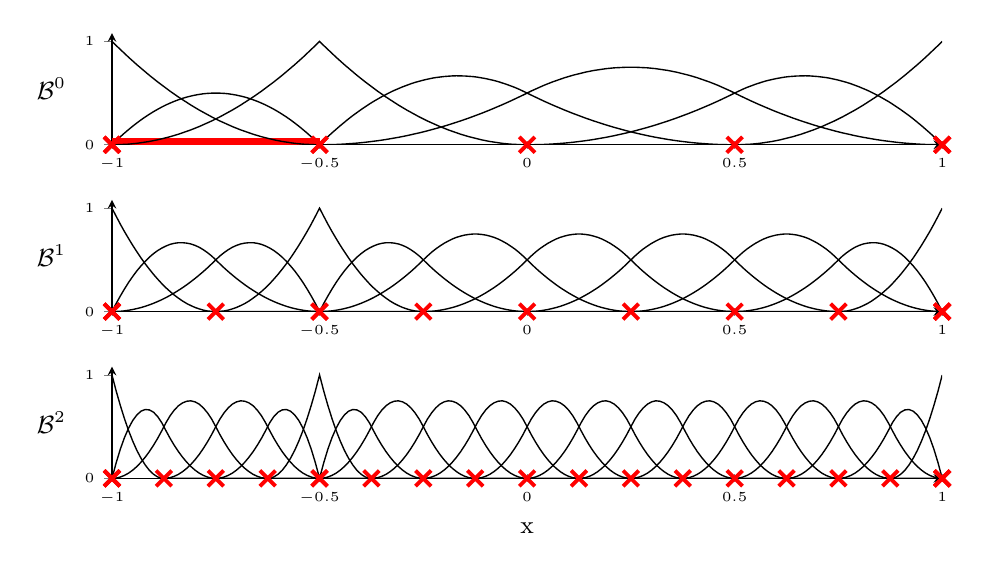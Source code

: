 % !TeX root = ../../main.tex

\begin{tikzpicture}

\def\lineWidth{0.5pt}
\def\knotWidth{1.4pt}
\def\knotSize{4pt}

\begin{groupplot}[
group style={/tikz/background rectangle/.style={draw=none},
group size=1 by 3,
xlabels at=edge bottom,
%xticklabels at=edge bottom,
ylabels at=edge left
,yticklabels at=edge left
,vertical sep=0.7cm},
axis y line=left,
footnotesize,
width=\linewidth,
height=3cm, %(\overAllHeight-(\basisPlotDepth-1)*\plotSeparator) / \basisPlotDepth, 
    	xlabel=x,
		ylabel=Y,
		xmin=-1,  xmax=1,
		ymin=0, ymax=1.08,
		ytick={0,1},
		%xtick={-1,-0.5,0,0.5,1},
		tickpos=left,
		ytick align=outside,
		xtick align=outside,
		tick label style ={font=\tiny},
		label style ={font=\small},
		legend style={ font =\tiny },
		ymajorgrids=false,
		] %

				
				
				\nextgroupplot[axis x line=bottom, xtick={-1,-0.5,0,0.5,1}, ylabel=$ \mathcal{B}^0 $, ylabel style={rotate=-90}]
				
				\addplot [color=red,solid,line width=5pt,forget plot]
				table[row sep=crcr]{%
					-1	0\\
					-0.5	0\\
				};
				
\addplot [color=black,solid,line width=\lineWidth,forget plot]
table[row sep=crcr]{%
	-1	1\\
	-0.99	0.96\\
	-0.98	0.922\\
	-0.97	0.884\\
	-0.96	0.846\\
	-0.95	0.81\\
	-0.94	0.774\\
	-0.93	0.74\\
	-0.92	0.706\\
	-0.91	0.672\\
	-0.9	0.64\\
	-0.89	0.608\\
	-0.88	0.578\\
	-0.87	0.548\\
	-0.86	0.518\\
	-0.85	0.49\\
	-0.84	0.462\\
	-0.83	0.436\\
	-0.82	0.41\\
	-0.81	0.384\\
	-0.8	0.36\\
	-0.79	0.336\\
	-0.78	0.314\\
	-0.77	0.292\\
	-0.76	0.27\\
	-0.75	0.25\\
	-0.74	0.23\\
	-0.73	0.212\\
	-0.72	0.194\\
	-0.71	0.176\\
	-0.7	0.16\\
	-0.69	0.144\\
	-0.68	0.13\\
	-0.67	0.116\\
	-0.66	0.102\\
	-0.65	0.09\\
	-0.64	0.078\\
	-0.63	0.068\\
	-0.62	0.058\\
	-0.61	0.048\\
	-0.6	0.04\\
	-0.59	0.032\\
	-0.58	0.026\\
	-0.57	0.02\\
	-0.56	0.014\\
	-0.55	0.01\\
	-0.54	0.006\\
	-0.53	0.004\\
	-0.52	0.002\\
	-0.51	0.0\\
	-0.5	0\\
	-0.49	0\\
	-0.48	0\\
	-0.47	0\\
	-0.46	0\\
	-0.45	0\\
	-0.44	0\\
	-0.43	0\\
	-0.42	0\\
	-0.41	0\\
	-0.4	0\\
	-0.39	0\\
	-0.38	0\\
	-0.37	0\\
	-0.36	0\\
	-0.35	0\\
	-0.34	0\\
	-0.33	0\\
	-0.32	0\\
	-0.31	0\\
	-0.3	0\\
	-0.29	0\\
	-0.28	0\\
	-0.27	0\\
	-0.26	0\\
	-0.25	0\\
	-0.24	0\\
	-0.23	0\\
	-0.22	0\\
	-0.21	0\\
	-0.2	0\\
	-0.19	0\\
	-0.18	0\\
	-0.17	0\\
	-0.16	0\\
	-0.15	0\\
	-0.14	0\\
	-0.13	0\\
	-0.12	0\\
	-0.11	0\\
	-0.1	0\\
	-0.09	0\\
	-0.08	0\\
	-0.07	0\\
	-0.06	0\\
	-0.05	0\\
	-0.04	0\\
	-0.03	0\\
	-0.02	0\\
	-0.01	0\\
	0	0\\
	0.01	0\\
	0.02	0\\
	0.03	0\\
	0.04	0\\
	0.05	0\\
	0.06	0\\
	0.07	0\\
	0.08	0\\
	0.09	0\\
	0.1	0\\
	0.11	0\\
	0.12	0\\
	0.13	0\\
	0.14	0\\
	0.15	0\\
	0.16	0\\
	0.17	0\\
	0.18	0\\
	0.19	0\\
	0.2	0\\
	0.21	0\\
	0.22	0\\
	0.23	0\\
	0.24	0\\
	0.25	0\\
	0.26	0\\
	0.27	0\\
	0.28	0\\
	0.29	0\\
	0.3	0\\
	0.31	0\\
	0.32	0\\
	0.33	0\\
	0.34	0\\
	0.35	0\\
	0.36	0\\
	0.37	0\\
	0.38	0\\
	0.39	0\\
	0.4	0\\
	0.41	0\\
	0.42	0\\
	0.43	0\\
	0.44	0\\
	0.45	0\\
	0.46	0\\
	0.47	0\\
	0.48	0\\
	0.49	0\\
	0.5	0\\
	0.51	0\\
	0.52	0\\
	0.53	0\\
	0.54	0\\
	0.55	0\\
	0.56	0\\
	0.57	0\\
	0.58	0\\
	0.59	0\\
	0.6	0\\
	0.61	0\\
	0.62	0\\
	0.63	0\\
	0.64	0\\
	0.65	0\\
	0.66	0\\
	0.67	0\\
	0.68	0\\
	0.69	0\\
	0.7	0\\
	0.71	0\\
	0.72	0\\
	0.73	0\\
	0.74	0\\
	0.75	0\\
	0.76	0\\
	0.77	0\\
	0.78	0\\
	0.79	0\\
	0.8	0\\
	0.81	0\\
	0.82	0\\
	0.83	0\\
	0.84	0\\
	0.85	0\\
	0.86	0\\
	0.87	0\\
	0.88	0\\
	0.89	0\\
	0.9	0\\
	0.91	0\\
	0.92	0\\
	0.93	0\\
	0.94	0\\
	0.95	0\\
	0.96	0\\
	0.97	0\\
	0.98	0\\
	0.99	0\\
	1	0\\
};
\addplot [color=red,line width=\knotWidth,mark size=\knotSize,only marks,mark=x,mark options={solid},forget plot]
table[row sep=crcr]{%
	-1	0\\
	-1	0\\
	-1	0\\
	-0.5	0\\
	-0.5	0\\
	0	0\\
	0.5	0\\
	1	0\\
	1	0\\
	1	0\\
};
\addplot [color=black,solid,line width=\lineWidth,forget plot]
table[row sep=crcr]{%
	-1	0\\
	-0.99	0.039\\
	-0.98	0.077\\
	-0.97	0.113\\
	-0.96	0.147\\
	-0.95	0.18\\
	-0.94	0.211\\
	-0.93	0.241\\
	-0.92	0.269\\
	-0.91	0.295\\
	-0.9	0.32\\
	-0.89	0.343\\
	-0.88	0.365\\
	-0.87	0.385\\
	-0.86	0.403\\
	-0.85	0.42\\
	-0.84	0.435\\
	-0.83	0.449\\
	-0.82	0.461\\
	-0.81	0.471\\
	-0.8	0.48\\
	-0.79	0.487\\
	-0.78	0.493\\
	-0.77	0.497\\
	-0.76	0.499\\
	-0.75	0.5\\
	-0.74	0.499\\
	-0.73	0.497\\
	-0.72	0.493\\
	-0.71	0.487\\
	-0.7	0.48\\
	-0.69	0.471\\
	-0.68	0.461\\
	-0.67	0.449\\
	-0.66	0.435\\
	-0.65	0.42\\
	-0.64	0.403\\
	-0.63	0.385\\
	-0.62	0.365\\
	-0.61	0.343\\
	-0.6	0.32\\
	-0.59	0.295\\
	-0.58	0.269\\
	-0.57	0.241\\
	-0.56	0.211\\
	-0.55	0.18\\
	-0.54	0.147\\
	-0.53	0.113\\
	-0.52	0.077\\
	-0.51	0.039\\
	-0.5	0\\
};
\addplot [color=black,solid,line width=\lineWidth,forget plot]
table[row sep=crcr]{%
	-1	0\\
	-0.99	0.0\\
	-0.98	0.002\\
	-0.97	0.004\\
	-0.96	0.006\\
	-0.95	0.01\\
	-0.94	0.014\\
	-0.93	0.02\\
	-0.92	0.026\\
	-0.91	0.032\\
	-0.9	0.04\\
	-0.89	0.048\\
	-0.88	0.058\\
	-0.87	0.068\\
	-0.86	0.078\\
	-0.85	0.09\\
	-0.84	0.102\\
	-0.83	0.116\\
	-0.82	0.13\\
	-0.81	0.144\\
	-0.8	0.16\\
	-0.79	0.176\\
	-0.78	0.194\\
	-0.77	0.212\\
	-0.76	0.23\\
	-0.75	0.25\\
	-0.74	0.27\\
	-0.73	0.292\\
	-0.72	0.314\\
	-0.71	0.336\\
	-0.7	0.36\\
	-0.69	0.384\\
	-0.68	0.41\\
	-0.67	0.436\\
	-0.66	0.462\\
	-0.65	0.49\\
	-0.64	0.518\\
	-0.63	0.548\\
	-0.62	0.578\\
	-0.61	0.608\\
	-0.6	0.64\\
	-0.59	0.672\\
	-0.58	0.706\\
	-0.57	0.74\\
	-0.56	0.774\\
	-0.55	0.81\\
	-0.54	0.846\\
	-0.53	0.884\\
	-0.52	0.922\\
	-0.51	0.96\\
	-0.5	1\\
	-0.49	0.96\\
	-0.48	0.922\\
	-0.47	0.884\\
	-0.46	0.846\\
	-0.45	0.81\\
	-0.44	0.774\\
	-0.43	0.74\\
	-0.42	0.706\\
	-0.41	0.672\\
	-0.4	0.64\\
	-0.39	0.608\\
	-0.38	0.578\\
	-0.37	0.548\\
	-0.36	0.518\\
	-0.35	0.49\\
	-0.34	0.462\\
	-0.33	0.436\\
	-0.32	0.41\\
	-0.31	0.384\\
	-0.3	0.36\\
	-0.29	0.336\\
	-0.28	0.314\\
	-0.27	0.292\\
	-0.26	0.27\\
	-0.25	0.25\\
	-0.24	0.23\\
	-0.23	0.212\\
	-0.22	0.194\\
	-0.21	0.176\\
	-0.2	0.16\\
	-0.19	0.144\\
	-0.18	0.13\\
	-0.17	0.116\\
	-0.16	0.102\\
	-0.15	0.09\\
	-0.14	0.078\\
	-0.13	0.068\\
	-0.12	0.058\\
	-0.11	0.048\\
	-0.1	0.04\\
	-0.09	0.032\\
	-0.08	0.026\\
	-0.07	0.02\\
	-0.06	0.014\\
	-0.05	0.01\\
	-0.04	0.006\\
	-0.03	0.004\\
	-0.02	0.002\\
	-0.01	0.0\\
	0	0\\
};
\addplot [color=black,solid,line width=\lineWidth,forget plot]
table[row sep=crcr]{%
	-0.5	0\\
	-0.49	0.039\\
	-0.48	0.078\\
	-0.47	0.115\\
	-0.46	0.15\\
	-0.45	0.185\\
	-0.44	0.218\\
	-0.43	0.251\\
	-0.42	0.282\\
	-0.41	0.311\\
	-0.4	0.34\\
	-0.39	0.367\\
	-0.38	0.394\\
	-0.37	0.419\\
	-0.36	0.442\\
	-0.35	0.465\\
	-0.34	0.486\\
	-0.33	0.507\\
	-0.32	0.526\\
	-0.31	0.543\\
	-0.3	0.56\\
	-0.29	0.575\\
	-0.28	0.59\\
	-0.27	0.603\\
	-0.26	0.614\\
	-0.25	0.625\\
	-0.24	0.634\\
	-0.23	0.643\\
	-0.22	0.65\\
	-0.21	0.655\\
	-0.2	0.66\\
	-0.19	0.663\\
	-0.18	0.666\\
	-0.17	0.667\\
	-0.16	0.666\\
	-0.15	0.665\\
	-0.14	0.662\\
	-0.13	0.659\\
	-0.12	0.654\\
	-0.11	0.647\\
	-0.1	0.64\\
	-0.09	0.631\\
	-0.08	0.622\\
	-0.07	0.611\\
	-0.06	0.598\\
	-0.05	0.585\\
	-0.04	0.57\\
	-0.03	0.555\\
	-0.02	0.538\\
	-0.01	0.519\\
	0	0.5\\
	0.01	0.48\\
	0.02	0.461\\
	0.03	0.442\\
	0.04	0.423\\
	0.05	0.405\\
	0.06	0.387\\
	0.07	0.37\\
	0.08	0.353\\
	0.09	0.336\\
	0.1	0.32\\
	0.11	0.304\\
	0.12	0.289\\
	0.13	0.274\\
	0.14	0.259\\
	0.15	0.245\\
	0.16	0.231\\
	0.17	0.218\\
	0.18	0.205\\
	0.19	0.192\\
	0.2	0.18\\
	0.21	0.168\\
	0.22	0.157\\
	0.23	0.146\\
	0.24	0.135\\
	0.25	0.125\\
	0.26	0.115\\
	0.27	0.106\\
	0.28	0.097\\
	0.29	0.088\\
	0.3	0.08\\
	0.31	0.072\\
	0.32	0.065\\
	0.33	0.058\\
	0.34	0.051\\
	0.35	0.045\\
	0.36	0.039\\
	0.37	0.034\\
	0.38	0.029\\
	0.39	0.024\\
	0.4	0.02\\
	0.41	0.016\\
	0.42	0.013\\
	0.43	0.01\\
	0.44	0.007\\
	0.45	0.005\\
	0.46	0.003\\
	0.47	0.002\\
	0.48	0.001\\
	0.49	0.0\\
	0.5	0\\
};
\addplot [color=black,solid,line width=\lineWidth,forget plot]
table[row sep=crcr]{%
	-0.5	0\\
	-0.49	0.0\\
	-0.48	0.001\\
	-0.47	0.002\\
	-0.46	0.003\\
	-0.45	0.005\\
	-0.44	0.007\\
	-0.43	0.01\\
	-0.42	0.013\\
	-0.41	0.016\\
	-0.4	0.02\\
	-0.39	0.024\\
	-0.38	0.029\\
	-0.37	0.034\\
	-0.36	0.039\\
	-0.35	0.045\\
	-0.34	0.051\\
	-0.33	0.058\\
	-0.32	0.065\\
	-0.31	0.072\\
	-0.3	0.08\\
	-0.29	0.088\\
	-0.28	0.097\\
	-0.27	0.106\\
	-0.26	0.115\\
	-0.25	0.125\\
	-0.24	0.135\\
	-0.23	0.146\\
	-0.22	0.157\\
	-0.21	0.168\\
	-0.2	0.18\\
	-0.19	0.192\\
	-0.18	0.205\\
	-0.17	0.218\\
	-0.16	0.231\\
	-0.15	0.245\\
	-0.14	0.259\\
	-0.13	0.274\\
	-0.12	0.289\\
	-0.11	0.304\\
	-0.1	0.32\\
	-0.09	0.336\\
	-0.08	0.353\\
	-0.07	0.37\\
	-0.06	0.387\\
	-0.05	0.405\\
	-0.04	0.423\\
	-0.03	0.442\\
	-0.02	0.461\\
	-0.01	0.48\\
	0	0.5\\
	0.01	0.52\\
	0.02	0.538\\
	0.03	0.556\\
	0.04	0.574\\
	0.05	0.59\\
	0.06	0.606\\
	0.07	0.62\\
	0.08	0.634\\
	0.09	0.648\\
	0.1	0.66\\
	0.11	0.672\\
	0.12	0.682\\
	0.13	0.692\\
	0.14	0.702\\
	0.15	0.71\\
	0.16	0.718\\
	0.17	0.724\\
	0.18	0.73\\
	0.19	0.736\\
	0.2	0.74\\
	0.21	0.744\\
	0.22	0.746\\
	0.23	0.748\\
	0.24	0.75\\
	0.25	0.75\\
	0.26	0.75\\
	0.27	0.748\\
	0.28	0.746\\
	0.29	0.744\\
	0.3	0.74\\
	0.31	0.736\\
	0.32	0.73\\
	0.33	0.724\\
	0.34	0.718\\
	0.35	0.71\\
	0.36	0.702\\
	0.37	0.692\\
	0.38	0.682\\
	0.39	0.672\\
	0.4	0.66\\
	0.41	0.648\\
	0.42	0.634\\
	0.43	0.62\\
	0.44	0.606\\
	0.45	0.59\\
	0.46	0.574\\
	0.47	0.556\\
	0.48	0.538\\
	0.49	0.52\\
	0.5	0.5\\
	0.51	0.48\\
	0.52	0.461\\
	0.53	0.442\\
	0.54	0.423\\
	0.55	0.405\\
	0.56	0.387\\
	0.57	0.37\\
	0.58	0.353\\
	0.59	0.336\\
	0.6	0.32\\
	0.61	0.304\\
	0.62	0.289\\
	0.63	0.274\\
	0.64	0.259\\
	0.65	0.245\\
	0.66	0.231\\
	0.67	0.218\\
	0.68	0.205\\
	0.69	0.192\\
	0.7	0.18\\
	0.71	0.168\\
	0.72	0.157\\
	0.73	0.146\\
	0.74	0.135\\
	0.75	0.125\\
	0.76	0.115\\
	0.77	0.106\\
	0.78	0.097\\
	0.79	0.088\\
	0.8	0.08\\
	0.81	0.072\\
	0.82	0.065\\
	0.83	0.058\\
	0.84	0.051\\
	0.85	0.045\\
	0.86	0.039\\
	0.87	0.034\\
	0.88	0.029\\
	0.89	0.024\\
	0.9	0.02\\
	0.91	0.016\\
	0.92	0.013\\
	0.93	0.01\\
	0.94	0.007\\
	0.95	0.005\\
	0.96	0.003\\
	0.97	0.002\\
	0.98	0.001\\
	0.99	0.0\\
	1	0\\
};
\addplot [color=black,solid,line width=\lineWidth,forget plot]
table[row sep=crcr]{%
	0	0\\
	0.01	0.0\\
	0.02	0.001\\
	0.03	0.002\\
	0.04	0.003\\
	0.05	0.005\\
	0.06	0.007\\
	0.07	0.01\\
	0.08	0.013\\
	0.09	0.016\\
	0.1	0.02\\
	0.11	0.024\\
	0.12	0.029\\
	0.13	0.034\\
	0.14	0.039\\
	0.15	0.045\\
	0.16	0.051\\
	0.17	0.058\\
	0.18	0.065\\
	0.19	0.072\\
	0.2	0.08\\
	0.21	0.088\\
	0.22	0.097\\
	0.23	0.106\\
	0.24	0.115\\
	0.25	0.125\\
	0.26	0.135\\
	0.27	0.146\\
	0.28	0.157\\
	0.29	0.168\\
	0.3	0.18\\
	0.31	0.192\\
	0.32	0.205\\
	0.33	0.218\\
	0.34	0.231\\
	0.35	0.245\\
	0.36	0.259\\
	0.37	0.274\\
	0.38	0.289\\
	0.39	0.304\\
	0.4	0.32\\
	0.41	0.336\\
	0.42	0.353\\
	0.43	0.37\\
	0.44	0.387\\
	0.45	0.405\\
	0.46	0.423\\
	0.47	0.442\\
	0.48	0.461\\
	0.49	0.48\\
	0.5	0.5\\
	0.51	0.519\\
	0.52	0.538\\
	0.53	0.555\\
	0.54	0.57\\
	0.55	0.585\\
	0.56	0.598\\
	0.57	0.611\\
	0.58	0.622\\
	0.59	0.631\\
	0.6	0.64\\
	0.61	0.647\\
	0.62	0.654\\
	0.63	0.659\\
	0.64	0.662\\
	0.65	0.665\\
	0.66	0.666\\
	0.67	0.667\\
	0.68	0.666\\
	0.69	0.663\\
	0.7	0.66\\
	0.71	0.655\\
	0.72	0.65\\
	0.73	0.643\\
	0.74	0.634\\
	0.75	0.625\\
	0.76	0.614\\
	0.77	0.603\\
	0.78	0.59\\
	0.79	0.575\\
	0.8	0.56\\
	0.81	0.543\\
	0.82	0.526\\
	0.83	0.507\\
	0.84	0.486\\
	0.85	0.465\\
	0.86	0.442\\
	0.87	0.419\\
	0.88	0.394\\
	0.89	0.367\\
	0.9	0.34\\
	0.91	0.311\\
	0.92	0.282\\
	0.93	0.251\\
	0.94	0.218\\
	0.95	0.185\\
	0.96	0.15\\
	0.97	0.115\\
	0.98	0.078\\
	0.99	0.039\\
	1	0\\
};
\addplot [color=black,solid,line width=0.5pt,forget plot]
table[row sep=crcr]{%
	0.5	0\\
	0.51	0.0\\
	0.52	0.002\\
	0.53	0.004\\
	0.54	0.006\\
	0.55	0.01\\
	0.56	0.014\\
	0.57	0.02\\
	0.58	0.026\\
	0.59	0.032\\
	0.6	0.04\\
	0.61	0.048\\
	0.62	0.058\\
	0.63	0.068\\
	0.64	0.078\\
	0.65	0.09\\
	0.66	0.102\\
	0.67	0.116\\
	0.68	0.13\\
	0.69	0.144\\
	0.7	0.16\\
	0.71	0.176\\
	0.72	0.194\\
	0.73	0.212\\
	0.74	0.23\\
	0.75	0.25\\
	0.76	0.27\\
	0.77	0.292\\
	0.78	0.314\\
	0.79	0.336\\
	0.8	0.36\\
	0.81	0.384\\
	0.82	0.41\\
	0.83	0.436\\
	0.84	0.462\\
	0.85	0.49\\
	0.86	0.518\\
	0.87	0.548\\
	0.88	0.578\\
	0.89	0.608\\
	0.9	0.64\\
	0.91	0.672\\
	0.92	0.706\\
	0.93	0.74\\
	0.94	0.774\\
	0.95	0.81\\
	0.96	0.846\\
	0.97	0.884\\
	0.98	0.922\\
	0.99	0.96\\
	1	1\\
};

	\nextgroupplot[axis x line=bottom, xtick={-1,-0.5,0,0.5, 1}, ylabel=$ \mathcal{B}^1 $, ylabel style={rotate=-90}]
%\nextgroupplot[hide x axis, ylabel=$t^2 $, ylabel style={rotate=-90}]

\addplot [color=black,solid,line width=\lineWidth,forget plot]
table[row sep=crcr]{%
	-1	1\\
	-0.99	0.922\\
	-0.98	0.846\\
	-0.97	0.774\\
	-0.96	0.706\\
	-0.95	0.64\\
	-0.94	0.578\\
	-0.93	0.518\\
	-0.92	0.462\\
	-0.91	0.41\\
	-0.9	0.36\\
	-0.89	0.314\\
	-0.88	0.27\\
	-0.87	0.23\\
	-0.86	0.194\\
	-0.85	0.16\\
	-0.84	0.13\\
	-0.83	0.102\\
	-0.82	0.078\\
	-0.81	0.058\\
	-0.8	0.04\\
	-0.79	0.026\\
	-0.78	0.014\\
	-0.77	0.006\\
	-0.76	0.002\\
	-0.75	0\\
	-0.74	0\\
	-0.73	0\\
	-0.72	0\\
	-0.71	0\\
	-0.7	0\\
	-0.69	0\\
	-0.68	0\\
	-0.67	0\\
	-0.66	0\\
	-0.65	0\\
	-0.64	0\\
	-0.63	0\\
	-0.62	0\\
	-0.61	0\\
	-0.6	0\\
	-0.59	0\\
	-0.58	0\\
	-0.57	0\\
	-0.56	0\\
	-0.55	0\\
	-0.54	0\\
	-0.53	0\\
	-0.52	0\\
	-0.51	0\\
	-0.5	0\\
	-0.49	0\\
	-0.48	0\\
	-0.47	0\\
	-0.46	0\\
	-0.45	0\\
	-0.44	0\\
	-0.43	0\\
	-0.42	0\\
	-0.41	0\\
	-0.4	0\\
	-0.39	0\\
	-0.38	0\\
	-0.37	0\\
	-0.36	0\\
	-0.35	0\\
	-0.34	0\\
	-0.33	0\\
	-0.32	0\\
	-0.31	0\\
	-0.3	0\\
	-0.29	0\\
	-0.28	0\\
	-0.27	0\\
	-0.26	0\\
	-0.25	0\\
	-0.24	0\\
	-0.23	0\\
	-0.22	0\\
	-0.21	0\\
	-0.2	0\\
	-0.19	0\\
	-0.18	0\\
	-0.17	0\\
	-0.16	0\\
	-0.15	0\\
	-0.14	0\\
	-0.13	0\\
	-0.12	0\\
	-0.11	0\\
	-0.1	0\\
	-0.09	0\\
	-0.08	0\\
	-0.07	0\\
	-0.06	0\\
	-0.05	0\\
	-0.04	0\\
	-0.03	0\\
	-0.02	0\\
	-0.01	0\\
	0	0\\
	0.01	0\\
	0.02	0\\
	0.03	0\\
	0.04	0\\
	0.05	0\\
	0.06	0\\
	0.07	0\\
	0.08	0\\
	0.09	0\\
	0.1	0\\
	0.11	0\\
	0.12	0\\
	0.13	0\\
	0.14	0\\
	0.15	0\\
	0.16	0\\
	0.17	0\\
	0.18	0\\
	0.19	0\\
	0.2	0\\
	0.21	0\\
	0.22	0\\
	0.23	0\\
	0.24	0\\
	0.25	0\\
	0.26	0\\
	0.27	0\\
	0.28	0\\
	0.29	0\\
	0.3	0\\
	0.31	0\\
	0.32	0\\
	0.33	0\\
	0.34	0\\
	0.35	0\\
	0.36	0\\
	0.37	0\\
	0.38	0\\
	0.39	0\\
	0.4	0\\
	0.41	0\\
	0.42	0\\
	0.43	0\\
	0.44	0\\
	0.45	0\\
	0.46	0\\
	0.47	0\\
	0.48	0\\
	0.49	0\\
	0.5	0\\
	0.51	0\\
	0.52	0\\
	0.53	0\\
	0.54	0\\
	0.55	0\\
	0.56	0\\
	0.57	0\\
	0.58	0\\
	0.59	0\\
	0.6	0\\
	0.61	0\\
	0.62	0\\
	0.63	0\\
	0.64	0\\
	0.65	0\\
	0.66	0\\
	0.67	0\\
	0.68	0\\
	0.69	0\\
	0.7	0\\
	0.71	0\\
	0.72	0\\
	0.73	0\\
	0.74	0\\
	0.75	0\\
	0.76	0\\
	0.77	0\\
	0.78	0\\
	0.79	0\\
	0.8	0\\
	0.81	0\\
	0.82	0\\
	0.83	0\\
	0.84	0\\
	0.85	0\\
	0.86	0\\
	0.87	0\\
	0.88	0\\
	0.89	0\\
	0.9	0\\
	0.91	0\\
	0.92	0\\
	0.93	0\\
	0.94	0\\
	0.95	0\\
	0.96	0\\
	0.97	0\\
	0.98	0\\
	0.99	0\\
	1	0\\
};
\addplot [color=red,line width=\knotWidth,mark size=\knotSize,only marks,mark=x,mark options={solid},forget plot]
table[row sep=crcr]{%
	-1	0\\
	-1	0\\
	-1	0\\
	-0.75	0\\
	-0.5	0\\
	-0.5	0\\
	-0.25	0\\
	0	0\\
	0.25	0\\
	0.5	0\\
	0.75	0\\
	1	0\\
	1	0\\
	1	0\\
};
\addplot [color=black,solid,line width=\lineWidth,forget plot]
table[row sep=crcr]{%
	-1	0\\
	-0.99	0.078\\
	-0.98	0.15\\
	-0.97	0.218\\
	-0.96	0.282\\
	-0.95	0.34\\
	-0.94	0.394\\
	-0.93	0.442\\
	-0.92	0.486\\
	-0.91	0.526\\
	-0.9	0.56\\
	-0.89	0.59\\
	-0.88	0.614\\
	-0.87	0.634\\
	-0.86	0.65\\
	-0.85	0.66\\
	-0.84	0.666\\
	-0.83	0.666\\
	-0.82	0.662\\
	-0.81	0.654\\
	-0.8	0.64\\
	-0.79	0.622\\
	-0.78	0.598\\
	-0.77	0.57\\
	-0.76	0.538\\
	-0.75	0.5\\
	-0.74	0.461\\
	-0.73	0.423\\
	-0.72	0.387\\
	-0.71	0.353\\
	-0.7	0.32\\
	-0.69	0.289\\
	-0.68	0.259\\
	-0.67	0.231\\
	-0.66	0.205\\
	-0.65	0.18\\
	-0.64	0.157\\
	-0.63	0.135\\
	-0.62	0.115\\
	-0.61	0.097\\
	-0.6	0.08\\
	-0.59	0.065\\
	-0.58	0.051\\
	-0.57	0.039\\
	-0.56	0.029\\
	-0.55	0.02\\
	-0.54	0.013\\
	-0.53	0.007\\
	-0.52	0.003\\
	-0.51	0.001\\
	-0.5	0\\
};
\addplot [color=black,solid,line width=\lineWidth,forget plot]
table[row sep=crcr]{%
	-1	0\\
	-0.99	0.001\\
	-0.98	0.003\\
	-0.97	0.007\\
	-0.96	0.013\\
	-0.95	0.02\\
	-0.94	0.029\\
	-0.93	0.039\\
	-0.92	0.051\\
	-0.91	0.065\\
	-0.9	0.08\\
	-0.89	0.097\\
	-0.88	0.115\\
	-0.87	0.135\\
	-0.86	0.157\\
	-0.85	0.18\\
	-0.84	0.205\\
	-0.83	0.231\\
	-0.82	0.259\\
	-0.81	0.289\\
	-0.8	0.32\\
	-0.79	0.353\\
	-0.78	0.387\\
	-0.77	0.423\\
	-0.76	0.461\\
	-0.75	0.5\\
	-0.74	0.538\\
	-0.73	0.57\\
	-0.72	0.598\\
	-0.71	0.622\\
	-0.7	0.64\\
	-0.69	0.654\\
	-0.68	0.662\\
	-0.67	0.666\\
	-0.66	0.666\\
	-0.65	0.66\\
	-0.64	0.65\\
	-0.63	0.634\\
	-0.62	0.614\\
	-0.61	0.59\\
	-0.6	0.56\\
	-0.59	0.526\\
	-0.58	0.486\\
	-0.57	0.442\\
	-0.56	0.394\\
	-0.55	0.34\\
	-0.54	0.282\\
	-0.53	0.218\\
	-0.52	0.15\\
	-0.51	0.078\\
	-0.5	0\\
};
\addplot [color=black,solid,line width=\lineWidth,forget plot]
table[row sep=crcr]{%
	-0.75	0\\
	-0.74	0.002\\
	-0.73	0.006\\
	-0.72	0.014\\
	-0.71	0.026\\
	-0.7	0.04\\
	-0.69	0.058\\
	-0.68	0.078\\
	-0.67	0.102\\
	-0.66	0.13\\
	-0.65	0.16\\
	-0.64	0.194\\
	-0.63	0.23\\
	-0.62	0.27\\
	-0.61	0.314\\
	-0.6	0.36\\
	-0.59	0.41\\
	-0.58	0.462\\
	-0.57	0.518\\
	-0.56	0.578\\
	-0.55	0.64\\
	-0.54	0.706\\
	-0.53	0.774\\
	-0.52	0.846\\
	-0.51	0.922\\
	-0.5	1\\
	-0.49	0.922\\
	-0.48	0.846\\
	-0.47	0.774\\
	-0.46	0.706\\
	-0.45	0.64\\
	-0.44	0.578\\
	-0.43	0.518\\
	-0.42	0.462\\
	-0.41	0.41\\
	-0.4	0.36\\
	-0.39	0.314\\
	-0.38	0.27\\
	-0.37	0.23\\
	-0.36	0.194\\
	-0.35	0.16\\
	-0.34	0.13\\
	-0.33	0.102\\
	-0.32	0.078\\
	-0.31	0.058\\
	-0.3	0.04\\
	-0.29	0.026\\
	-0.28	0.014\\
	-0.27	0.006\\
	-0.26	0.002\\
	-0.25	0\\
};
\addplot [color=black,solid,line width=\lineWidth,forget plot]
table[row sep=crcr]{%
	-0.5	0\\
	-0.49	0.078\\
	-0.48	0.15\\
	-0.47	0.218\\
	-0.46	0.282\\
	-0.45	0.34\\
	-0.44	0.394\\
	-0.43	0.442\\
	-0.42	0.486\\
	-0.41	0.526\\
	-0.4	0.56\\
	-0.39	0.59\\
	-0.38	0.614\\
	-0.37	0.634\\
	-0.36	0.65\\
	-0.35	0.66\\
	-0.34	0.666\\
	-0.33	0.666\\
	-0.32	0.662\\
	-0.31	0.654\\
	-0.3	0.64\\
	-0.29	0.622\\
	-0.28	0.598\\
	-0.27	0.57\\
	-0.26	0.538\\
	-0.25	0.5\\
	-0.24	0.461\\
	-0.23	0.423\\
	-0.22	0.387\\
	-0.21	0.353\\
	-0.2	0.32\\
	-0.19	0.289\\
	-0.18	0.259\\
	-0.17	0.231\\
	-0.16	0.205\\
	-0.15	0.18\\
	-0.14	0.157\\
	-0.13	0.135\\
	-0.12	0.115\\
	-0.11	0.097\\
	-0.1	0.08\\
	-0.09	0.065\\
	-0.08	0.051\\
	-0.07	0.039\\
	-0.06	0.029\\
	-0.05	0.02\\
	-0.04	0.013\\
	-0.03	0.007\\
	-0.02	0.003\\
	-0.01	0.001\\
	0	0\\
};
\addplot [color=black,solid,line width=\lineWidth,forget plot]
table[row sep=crcr]{%
	-0.5	0\\
	-0.49	0.001\\
	-0.48	0.003\\
	-0.47	0.007\\
	-0.46	0.013\\
	-0.45	0.02\\
	-0.44	0.029\\
	-0.43	0.039\\
	-0.42	0.051\\
	-0.41	0.065\\
	-0.4	0.08\\
	-0.39	0.097\\
	-0.38	0.115\\
	-0.37	0.135\\
	-0.36	0.157\\
	-0.35	0.18\\
	-0.34	0.205\\
	-0.33	0.231\\
	-0.32	0.259\\
	-0.31	0.289\\
	-0.3	0.32\\
	-0.29	0.353\\
	-0.28	0.387\\
	-0.27	0.423\\
	-0.26	0.461\\
	-0.25	0.5\\
	-0.24	0.538\\
	-0.23	0.574\\
	-0.22	0.606\\
	-0.21	0.634\\
	-0.2	0.66\\
	-0.19	0.682\\
	-0.18	0.702\\
	-0.17	0.718\\
	-0.16	0.73\\
	-0.15	0.74\\
	-0.14	0.746\\
	-0.13	0.75\\
	-0.12	0.75\\
	-0.11	0.746\\
	-0.1	0.74\\
	-0.09	0.73\\
	-0.08	0.718\\
	-0.07	0.702\\
	-0.06	0.682\\
	-0.05	0.66\\
	-0.04	0.634\\
	-0.03	0.606\\
	-0.02	0.574\\
	-0.01	0.538\\
	0	0.5\\
	0.01	0.461\\
	0.02	0.423\\
	0.03	0.387\\
	0.04	0.353\\
	0.05	0.32\\
	0.06	0.289\\
	0.07	0.259\\
	0.08	0.231\\
	0.09	0.205\\
	0.1	0.18\\
	0.11	0.157\\
	0.12	0.135\\
	0.13	0.115\\
	0.14	0.097\\
	0.15	0.08\\
	0.16	0.065\\
	0.17	0.051\\
	0.18	0.039\\
	0.19	0.029\\
	0.2	0.02\\
	0.21	0.013\\
	0.22	0.007\\
	0.23	0.003\\
	0.24	0.001\\
	0.25	0\\
};
\addplot [color=black,solid,line width=\lineWidth,forget plot]
table[row sep=crcr]{%
	-0.25	0\\
	-0.24	0.001\\
	-0.23	0.003\\
	-0.22	0.007\\
	-0.21	0.013\\
	-0.2	0.02\\
	-0.19	0.029\\
	-0.18	0.039\\
	-0.17	0.051\\
	-0.16	0.065\\
	-0.15	0.08\\
	-0.14	0.097\\
	-0.13	0.115\\
	-0.12	0.135\\
	-0.11	0.157\\
	-0.1	0.18\\
	-0.09	0.205\\
	-0.08	0.231\\
	-0.07	0.259\\
	-0.06	0.289\\
	-0.05	0.32\\
	-0.04	0.353\\
	-0.03	0.387\\
	-0.02	0.423\\
	-0.01	0.461\\
	0	0.5\\
	0.01	0.538\\
	0.02	0.574\\
	0.03	0.606\\
	0.04	0.634\\
	0.05	0.66\\
	0.06	0.682\\
	0.07	0.702\\
	0.08	0.718\\
	0.09	0.73\\
	0.1	0.74\\
	0.11	0.746\\
	0.12	0.75\\
	0.13	0.75\\
	0.14	0.746\\
	0.15	0.74\\
	0.16	0.73\\
	0.17	0.718\\
	0.18	0.702\\
	0.19	0.682\\
	0.2	0.66\\
	0.21	0.634\\
	0.22	0.606\\
	0.23	0.574\\
	0.24	0.538\\
	0.25	0.5\\
	0.26	0.461\\
	0.27	0.423\\
	0.28	0.387\\
	0.29	0.353\\
	0.3	0.32\\
	0.31	0.289\\
	0.32	0.259\\
	0.33	0.231\\
	0.34	0.205\\
	0.35	0.18\\
	0.36	0.157\\
	0.37	0.135\\
	0.38	0.115\\
	0.39	0.097\\
	0.4	0.08\\
	0.41	0.065\\
	0.42	0.051\\
	0.43	0.039\\
	0.44	0.029\\
	0.45	0.02\\
	0.46	0.013\\
	0.47	0.007\\
	0.48	0.003\\
	0.49	0.001\\
	0.5	0\\
};
\addplot [color=black,solid,line width=\lineWidth,forget plot]
table[row sep=crcr]{%
	0	0\\
	0.01	0.001\\
	0.02	0.003\\
	0.03	0.007\\
	0.04	0.013\\
	0.05	0.02\\
	0.06	0.029\\
	0.07	0.039\\
	0.08	0.051\\
	0.09	0.065\\
	0.1	0.08\\
	0.11	0.097\\
	0.12	0.115\\
	0.13	0.135\\
	0.14	0.157\\
	0.15	0.18\\
	0.16	0.205\\
	0.17	0.231\\
	0.18	0.259\\
	0.19	0.289\\
	0.2	0.32\\
	0.21	0.353\\
	0.22	0.387\\
	0.23	0.423\\
	0.24	0.461\\
	0.25	0.5\\
	0.26	0.538\\
	0.27	0.574\\
	0.28	0.606\\
	0.29	0.634\\
	0.3	0.66\\
	0.31	0.682\\
	0.32	0.702\\
	0.33	0.718\\
	0.34	0.73\\
	0.35	0.74\\
	0.36	0.746\\
	0.37	0.75\\
	0.38	0.75\\
	0.39	0.746\\
	0.4	0.74\\
	0.41	0.73\\
	0.42	0.718\\
	0.43	0.702\\
	0.44	0.682\\
	0.45	0.66\\
	0.46	0.634\\
	0.47	0.606\\
	0.48	0.574\\
	0.49	0.538\\
	0.5	0.5\\
	0.51	0.461\\
	0.52	0.423\\
	0.53	0.387\\
	0.54	0.353\\
	0.55	0.32\\
	0.56	0.289\\
	0.57	0.259\\
	0.58	0.231\\
	0.59	0.205\\
	0.6	0.18\\
	0.61	0.157\\
	0.62	0.135\\
	0.63	0.115\\
	0.64	0.097\\
	0.65	0.08\\
	0.66	0.065\\
	0.67	0.051\\
	0.68	0.039\\
	0.69	0.029\\
	0.7	0.02\\
	0.71	0.013\\
	0.72	0.007\\
	0.73	0.003\\
	0.74	0.001\\
	0.75	0\\
};
\addplot [color=black,solid,line width=\lineWidth,forget plot]
table[row sep=crcr]{%
	0.25	0\\
	0.26	0.001\\
	0.27	0.003\\
	0.28	0.007\\
	0.29	0.013\\
	0.3	0.02\\
	0.31	0.029\\
	0.32	0.039\\
	0.33	0.051\\
	0.34	0.065\\
	0.35	0.08\\
	0.36	0.097\\
	0.37	0.115\\
	0.38	0.135\\
	0.39	0.157\\
	0.4	0.18\\
	0.41	0.205\\
	0.42	0.231\\
	0.43	0.259\\
	0.44	0.289\\
	0.45	0.32\\
	0.46	0.353\\
	0.47	0.387\\
	0.48	0.423\\
	0.49	0.461\\
	0.5	0.5\\
	0.51	0.538\\
	0.52	0.574\\
	0.53	0.606\\
	0.54	0.634\\
	0.55	0.66\\
	0.56	0.682\\
	0.57	0.702\\
	0.58	0.718\\
	0.59	0.73\\
	0.6	0.74\\
	0.61	0.746\\
	0.62	0.75\\
	0.63	0.75\\
	0.64	0.746\\
	0.65	0.74\\
	0.66	0.73\\
	0.67	0.718\\
	0.68	0.702\\
	0.69	0.682\\
	0.7	0.66\\
	0.71	0.634\\
	0.72	0.606\\
	0.73	0.574\\
	0.74	0.538\\
	0.75	0.5\\
	0.76	0.461\\
	0.77	0.423\\
	0.78	0.387\\
	0.79	0.353\\
	0.8	0.32\\
	0.81	0.289\\
	0.82	0.259\\
	0.83	0.231\\
	0.84	0.205\\
	0.85	0.18\\
	0.86	0.157\\
	0.87	0.135\\
	0.88	0.115\\
	0.89	0.097\\
	0.9	0.08\\
	0.91	0.065\\
	0.92	0.051\\
	0.93	0.039\\
	0.94	0.029\\
	0.95	0.02\\
	0.96	0.013\\
	0.97	0.007\\
	0.98	0.003\\
	0.99	0.001\\
	1	0\\
};
\addplot [color=black,solid,line width=\lineWidth,forget plot]
table[row sep=crcr]{%
	0.5	0\\
	0.51	0.001\\
	0.52	0.003\\
	0.53	0.007\\
	0.54	0.013\\
	0.55	0.02\\
	0.56	0.029\\
	0.57	0.039\\
	0.58	0.051\\
	0.59	0.065\\
	0.6	0.08\\
	0.61	0.097\\
	0.62	0.115\\
	0.63	0.135\\
	0.64	0.157\\
	0.65	0.18\\
	0.66	0.205\\
	0.67	0.231\\
	0.68	0.259\\
	0.69	0.289\\
	0.7	0.32\\
	0.71	0.353\\
	0.72	0.387\\
	0.73	0.423\\
	0.74	0.461\\
	0.75	0.5\\
	0.76	0.538\\
	0.77	0.57\\
	0.78	0.598\\
	0.79	0.622\\
	0.8	0.64\\
	0.81	0.654\\
	0.82	0.662\\
	0.83	0.666\\
	0.84	0.666\\
	0.85	0.66\\
	0.86	0.65\\
	0.87	0.634\\
	0.88	0.614\\
	0.89	0.59\\
	0.9	0.56\\
	0.91	0.526\\
	0.92	0.486\\
	0.93	0.442\\
	0.94	0.394\\
	0.95	0.34\\
	0.96	0.282\\
	0.97	0.218\\
	0.98	0.15\\
	0.99	0.078\\
	1	0\\
};
\addplot [color=black,solid,line width=\lineWidth,forget plot]
table[row sep=crcr]{%
	0.75	0\\
	0.76	0.002\\
	0.77	0.006\\
	0.78	0.014\\
	0.79	0.026\\
	0.8	0.04\\
	0.81	0.058\\
	0.82	0.078\\
	0.83	0.102\\
	0.84	0.13\\
	0.85	0.16\\
	0.86	0.194\\
	0.87	0.23\\
	0.88	0.27\\
	0.89	0.314\\
	0.9	0.36\\
	0.91	0.41\\
	0.92	0.462\\
	0.93	0.518\\
	0.94	0.578\\
	0.95	0.64\\
	0.96	0.706\\
	0.97	0.774\\
	0.98	0.846\\
	0.99	0.922\\
	1	1\\
};

\nextgroupplot[axis x line=bottom,xtick={-1,-0.5,0,0.5, 1},ylabel=$\mathcal{B}^2 $, ylabel style={rotate=-90}]

\addplot [color=black,solid,line width=\lineWidth,forget plot]
table[row sep=crcr]{%
	-1	1\\
	-0.99	0.846\\
	-0.98	0.706\\
	-0.97	0.578\\
	-0.96	0.462\\
	-0.95	0.36\\
	-0.94	0.27\\
	-0.93	0.194\\
	-0.92	0.13\\
	-0.91	0.078\\
	-0.9	0.04\\
	-0.89	0.014\\
	-0.88	0.002\\
	-0.87	0\\
	-0.86	0\\
	-0.85	0\\
	-0.84	0\\
	-0.83	0\\
	-0.82	0\\
	-0.81	0\\
	-0.8	0\\
	-0.79	0\\
	-0.78	0\\
	-0.77	0\\
	-0.76	0\\
	-0.75	0\\
	-0.74	0\\
	-0.73	0\\
	-0.72	0\\
	-0.71	0\\
	-0.7	0\\
	-0.69	0\\
	-0.68	0\\
	-0.67	0\\
	-0.66	0\\
	-0.65	0\\
	-0.64	0\\
	-0.63	0\\
	-0.62	0\\
	-0.61	0\\
	-0.6	0\\
	-0.59	0\\
	-0.58	0\\
	-0.57	0\\
	-0.56	0\\
	-0.55	0\\
	-0.54	0\\
	-0.53	0\\
	-0.52	0\\
	-0.51	0\\
	-0.5	0\\
	-0.49	0\\
	-0.48	0\\
	-0.47	0\\
	-0.46	0\\
	-0.45	0\\
	-0.44	0\\
	-0.43	0\\
	-0.42	0\\
	-0.41	0\\
	-0.4	0\\
	-0.39	0\\
	-0.38	0\\
	-0.37	0\\
	-0.36	0\\
	-0.35	0\\
	-0.34	0\\
	-0.33	0\\
	-0.32	0\\
	-0.31	0\\
	-0.3	0\\
	-0.29	0\\
	-0.28	0\\
	-0.27	0\\
	-0.26	0\\
	-0.25	0\\
	-0.24	0\\
	-0.23	0\\
	-0.22	0\\
	-0.21	0\\
	-0.2	0\\
	-0.19	0\\
	-0.18	0\\
	-0.17	0\\
	-0.16	0\\
	-0.15	0\\
	-0.14	0\\
	-0.13	0\\
	-0.12	0\\
	-0.11	0\\
	-0.1	0\\
	-0.09	0\\
	-0.08	0\\
	-0.07	0\\
	-0.06	0\\
	-0.05	0\\
	-0.04	0\\
	-0.03	0\\
	-0.02	0\\
	-0.01	0\\
	0	0\\
	0.01	0\\
	0.02	0\\
	0.03	0\\
	0.04	0\\
	0.05	0\\
	0.06	0\\
	0.07	0\\
	0.08	0\\
	0.09	0\\
	0.1	0\\
	0.11	0\\
	0.12	0\\
	0.13	0\\
	0.14	0\\
	0.15	0\\
	0.16	0\\
	0.17	0\\
	0.18	0\\
	0.19	0\\
	0.2	0\\
	0.21	0\\
	0.22	0\\
	0.23	0\\
	0.24	0\\
	0.25	0\\
	0.26	0\\
	0.27	0\\
	0.28	0\\
	0.29	0\\
	0.3	0\\
	0.31	0\\
	0.32	0\\
	0.33	0\\
	0.34	0\\
	0.35	0\\
	0.36	0\\
	0.37	0\\
	0.38	0\\
	0.39	0\\
	0.4	0\\
	0.41	0\\
	0.42	0\\
	0.43	0\\
	0.44	0\\
	0.45	0\\
	0.46	0\\
	0.47	0\\
	0.48	0\\
	0.49	0\\
	0.5	0\\
	0.51	0\\
	0.52	0\\
	0.53	0\\
	0.54	0\\
	0.55	0\\
	0.56	0\\
	0.57	0\\
	0.58	0\\
	0.59	0\\
	0.6	0\\
	0.61	0\\
	0.62	0\\
	0.63	0\\
	0.64	0\\
	0.65	0\\
	0.66	0\\
	0.67	0\\
	0.68	0\\
	0.69	0\\
	0.7	0\\
	0.71	0\\
	0.72	0\\
	0.73	0\\
	0.74	0\\
	0.75	0\\
	0.76	0\\
	0.77	0\\
	0.78	0\\
	0.79	0\\
	0.8	0\\
	0.81	0\\
	0.82	0\\
	0.83	0\\
	0.84	0\\
	0.85	0\\
	0.86	0\\
	0.87	0\\
	0.88	0\\
	0.89	0\\
	0.9	0\\
	0.91	0\\
	0.92	0\\
	0.93	0\\
	0.94	0\\
	0.95	0\\
	0.96	0\\
	0.97	0\\
	0.98	0\\
	0.99	0\\
	1	0\\
};
\addplot [color=red,line width=\knotWidth,mark size=\knotSize,only marks,mark=x,mark options={solid},forget plot]
table[row sep=crcr]{%
	-1	0\\
	-1	0\\
	-1	0\\
	-0.875	0\\
	-0.75	0\\
	-0.625	0\\
	-0.5	0\\
	-0.5	0\\
	-0.375	0\\
	-0.25	0\\
	-0.125	0\\
	0	0\\
	0.125	0\\
	0.25	0\\
	0.375	0\\
	0.5	0\\
	0.625	0\\
	0.75	0\\
	0.875	0\\
	1	0\\
	1	0\\
	1	0\\
};
\addplot [color=black,solid,line width=\lineWidth,forget plot]
table[row sep=crcr]{%
	-1	0\\
	-0.99	0.15\\
	-0.98	0.282\\
	-0.97	0.394\\
	-0.96	0.486\\
	-0.95	0.56\\
	-0.94	0.614\\
	-0.93	0.65\\
	-0.92	0.666\\
	-0.91	0.662\\
	-0.9	0.64\\
	-0.89	0.598\\
	-0.88	0.538\\
	-0.87	0.461\\
	-0.86	0.387\\
	-0.85	0.32\\
	-0.84	0.259\\
	-0.83	0.205\\
	-0.82	0.157\\
	-0.81	0.115\\
	-0.8	0.08\\
	-0.79	0.051\\
	-0.78	0.029\\
	-0.77	0.013\\
	-0.76	0.003\\
	-0.75	0\\
};
\addplot [color=black,solid,line width=\lineWidth,forget plot]
table[row sep=crcr]{%
	-1	0\\
	-0.99	0.003\\
	-0.98	0.013\\
	-0.97	0.029\\
	-0.96	0.051\\
	-0.95	0.08\\
	-0.94	0.115\\
	-0.93	0.157\\
	-0.92	0.205\\
	-0.91	0.259\\
	-0.9	0.32\\
	-0.89	0.387\\
	-0.88	0.461\\
	-0.87	0.538\\
	-0.86	0.606\\
	-0.85	0.66\\
	-0.84	0.702\\
	-0.83	0.73\\
	-0.82	0.746\\
	-0.81	0.75\\
	-0.8	0.74\\
	-0.79	0.718\\
	-0.78	0.682\\
	-0.77	0.634\\
	-0.76	0.574\\
	-0.75	0.5\\
	-0.74	0.423\\
	-0.73	0.353\\
	-0.72	0.289\\
	-0.71	0.231\\
	-0.7	0.18\\
	-0.69	0.135\\
	-0.68	0.097\\
	-0.67	0.065\\
	-0.66	0.039\\
	-0.65	0.02\\
	-0.64	0.007\\
	-0.63	0.001\\
};
\addplot [color=black,solid,line width=\lineWidth,forget plot]
table[row sep=crcr]{%
	-0.87	0.001\\
	-0.86	0.007\\
	-0.85	0.02\\
	-0.84	0.039\\
	-0.83	0.065\\
	-0.82	0.097\\
	-0.81	0.135\\
	-0.8	0.18\\
	-0.79	0.231\\
	-0.78	0.289\\
	-0.77	0.353\\
	-0.76	0.423\\
	-0.75	0.5\\
	-0.74	0.574\\
	-0.73	0.634\\
	-0.72	0.682\\
	-0.71	0.718\\
	-0.7	0.74\\
	-0.69	0.75\\
	-0.68	0.746\\
	-0.67	0.73\\
	-0.66	0.702\\
	-0.65	0.66\\
	-0.64	0.606\\
	-0.63	0.538\\
	-0.62	0.461\\
	-0.61	0.387\\
	-0.6	0.32\\
	-0.59	0.259\\
	-0.58	0.205\\
	-0.57	0.157\\
	-0.56	0.115\\
	-0.55	0.08\\
	-0.54	0.051\\
	-0.53	0.029\\
	-0.52	0.013\\
	-0.51	0.003\\
	-0.5	0\\
};
\addplot [color=black,solid,line width=\lineWidth,forget plot]
table[row sep=crcr]{%
	-0.75	0\\
	-0.74	0.003\\
	-0.73	0.013\\
	-0.72	0.029\\
	-0.71	0.051\\
	-0.7	0.08\\
	-0.69	0.115\\
	-0.68	0.157\\
	-0.67	0.205\\
	-0.66	0.259\\
	-0.65	0.32\\
	-0.64	0.387\\
	-0.63	0.461\\
	-0.62	0.538\\
	-0.61	0.598\\
	-0.6	0.64\\
	-0.59	0.662\\
	-0.58	0.666\\
	-0.57	0.65\\
	-0.56	0.614\\
	-0.55	0.56\\
	-0.54	0.486\\
	-0.53	0.394\\
	-0.52	0.282\\
	-0.51	0.15\\
	-0.5	0\\
};
\addplot [color=black,solid,line width=\lineWidth,forget plot]
table[row sep=crcr]{%
	-0.62	0.002\\
	-0.61	0.014\\
	-0.6	0.04\\
	-0.59	0.078\\
	-0.58	0.13\\
	-0.57	0.194\\
	-0.56	0.27\\
	-0.55	0.36\\
	-0.54	0.462\\
	-0.53	0.578\\
	-0.52	0.706\\
	-0.51	0.846\\
	-0.5	1\\
	-0.49	0.846\\
	-0.48	0.706\\
	-0.47	0.578\\
	-0.46	0.462\\
	-0.45	0.36\\
	-0.44	0.27\\
	-0.43	0.194\\
	-0.42	0.13\\
	-0.41	0.078\\
	-0.4	0.04\\
	-0.39	0.014\\
	-0.38	0.002\\
};
\addplot [color=black,solid,line width=\lineWidth,forget plot]
table[row sep=crcr]{%
	-0.5	0\\
	-0.49	0.15\\
	-0.48	0.282\\
	-0.47	0.394\\
	-0.46	0.486\\
	-0.45	0.56\\
	-0.44	0.614\\
	-0.43	0.65\\
	-0.42	0.666\\
	-0.41	0.662\\
	-0.4	0.64\\
	-0.39	0.598\\
	-0.38	0.538\\
	-0.37	0.461\\
	-0.36	0.387\\
	-0.35	0.32\\
	-0.34	0.259\\
	-0.33	0.205\\
	-0.32	0.157\\
	-0.31	0.115\\
	-0.3	0.08\\
	-0.29	0.051\\
	-0.28	0.029\\
	-0.27	0.013\\
	-0.26	0.003\\
	-0.25	0\\
};
\addplot [color=black,solid,line width=\lineWidth,forget plot]
table[row sep=crcr]{%
	-0.5	0\\
	-0.49	0.003\\
	-0.48	0.013\\
	-0.47	0.029\\
	-0.46	0.051\\
	-0.45	0.08\\
	-0.44	0.115\\
	-0.43	0.157\\
	-0.42	0.205\\
	-0.41	0.259\\
	-0.4	0.32\\
	-0.39	0.387\\
	-0.38	0.461\\
	-0.37	0.538\\
	-0.36	0.606\\
	-0.35	0.66\\
	-0.34	0.702\\
	-0.33	0.73\\
	-0.32	0.746\\
	-0.31	0.75\\
	-0.3	0.74\\
	-0.29	0.718\\
	-0.28	0.682\\
	-0.27	0.634\\
	-0.26	0.574\\
	-0.25	0.5\\
	-0.24	0.423\\
	-0.23	0.353\\
	-0.22	0.289\\
	-0.21	0.231\\
	-0.2	0.18\\
	-0.19	0.135\\
	-0.18	0.097\\
	-0.17	0.065\\
	-0.16	0.039\\
	-0.15	0.02\\
	-0.14	0.007\\
	-0.13	0.001\\
};
\addplot [color=black,solid,line width=\lineWidth,forget plot]
table[row sep=crcr]{%
	-0.37	0.001\\
	-0.36	0.007\\
	-0.35	0.02\\
	-0.34	0.039\\
	-0.33	0.065\\
	-0.32	0.097\\
	-0.31	0.135\\
	-0.3	0.18\\
	-0.29	0.231\\
	-0.28	0.289\\
	-0.27	0.353\\
	-0.26	0.423\\
	-0.25	0.5\\
	-0.24	0.574\\
	-0.23	0.634\\
	-0.22	0.682\\
	-0.21	0.718\\
	-0.2	0.74\\
	-0.19	0.75\\
	-0.18	0.746\\
	-0.17	0.73\\
	-0.16	0.702\\
	-0.15	0.66\\
	-0.14	0.606\\
	-0.13	0.538\\
	-0.12	0.461\\
	-0.11	0.387\\
	-0.1	0.32\\
	-0.09	0.259\\
	-0.08	0.205\\
	-0.07	0.157\\
	-0.06	0.115\\
	-0.05	0.08\\
	-0.04	0.051\\
	-0.03	0.029\\
	-0.02	0.013\\
	-0.01	0.003\\
	0	0\\
};
\addplot [color=black,solid,line width=\lineWidth,forget plot]
table[row sep=crcr]{%
	-0.25	0\\
	-0.24	0.003\\
	-0.23	0.013\\
	-0.22	0.029\\
	-0.21	0.051\\
	-0.2	0.08\\
	-0.19	0.115\\
	-0.18	0.157\\
	-0.17	0.205\\
	-0.16	0.259\\
	-0.15	0.32\\
	-0.14	0.387\\
	-0.13	0.461\\
	-0.12	0.538\\
	-0.11	0.606\\
	-0.1	0.66\\
	-0.09	0.702\\
	-0.08	0.73\\
	-0.07	0.746\\
	-0.06	0.75\\
	-0.05	0.74\\
	-0.04	0.718\\
	-0.03	0.682\\
	-0.02	0.634\\
	-0.01	0.574\\
	0	0.5\\
	0.01	0.423\\
	0.02	0.353\\
	0.03	0.289\\
	0.04	0.231\\
	0.05	0.18\\
	0.06	0.135\\
	0.07	0.097\\
	0.08	0.065\\
	0.09	0.039\\
	0.1	0.02\\
	0.11	0.007\\
	0.12	0.001\\
};
\addplot [color=black,solid,line width=\lineWidth,forget plot]
table[row sep=crcr]{%
	-0.12	0.001\\
	-0.11	0.007\\
	-0.1	0.02\\
	-0.09	0.039\\
	-0.08	0.065\\
	-0.07	0.097\\
	-0.06	0.135\\
	-0.05	0.18\\
	-0.04	0.231\\
	-0.03	0.289\\
	-0.02	0.353\\
	-0.01	0.423\\
	0	0.5\\
	0.01	0.574\\
	0.02	0.634\\
	0.03	0.682\\
	0.04	0.718\\
	0.05	0.74\\
	0.06	0.75\\
	0.07	0.746\\
	0.08	0.73\\
	0.09	0.702\\
	0.1	0.66\\
	0.11	0.606\\
	0.12	0.538\\
	0.13	0.461\\
	0.14	0.387\\
	0.15	0.32\\
	0.16	0.259\\
	0.17	0.205\\
	0.18	0.157\\
	0.19	0.115\\
	0.2	0.08\\
	0.21	0.051\\
	0.22	0.029\\
	0.23	0.013\\
	0.24	0.003\\
	0.25	0\\
};
\addplot [color=black,solid,line width=\lineWidth,forget plot]
table[row sep=crcr]{%
	0	0\\
	0.01	0.003\\
	0.02	0.013\\
	0.03	0.029\\
	0.04	0.051\\
	0.05	0.08\\
	0.06	0.115\\
	0.07	0.157\\
	0.08	0.205\\
	0.09	0.259\\
	0.1	0.32\\
	0.11	0.387\\
	0.12	0.461\\
	0.13	0.538\\
	0.14	0.606\\
	0.15	0.66\\
	0.16	0.702\\
	0.17	0.73\\
	0.18	0.746\\
	0.19	0.75\\
	0.2	0.74\\
	0.21	0.718\\
	0.22	0.682\\
	0.23	0.634\\
	0.24	0.574\\
	0.25	0.5\\
	0.26	0.423\\
	0.27	0.353\\
	0.28	0.289\\
	0.29	0.231\\
	0.3	0.18\\
	0.31	0.135\\
	0.32	0.097\\
	0.33	0.065\\
	0.34	0.039\\
	0.35	0.02\\
	0.36	0.007\\
	0.37	0.001\\
};
\addplot [color=black,solid,line width=\lineWidth,forget plot]
table[row sep=crcr]{%
	0.13	0.001\\
	0.14	0.007\\
	0.15	0.02\\
	0.16	0.039\\
	0.17	0.065\\
	0.18	0.097\\
	0.19	0.135\\
	0.2	0.18\\
	0.21	0.231\\
	0.22	0.289\\
	0.23	0.353\\
	0.24	0.423\\
	0.25	0.5\\
	0.26	0.574\\
	0.27	0.634\\
	0.28	0.682\\
	0.29	0.718\\
	0.3	0.74\\
	0.31	0.75\\
	0.32	0.746\\
	0.33	0.73\\
	0.34	0.702\\
	0.35	0.66\\
	0.36	0.606\\
	0.37	0.538\\
	0.38	0.461\\
	0.39	0.387\\
	0.4	0.32\\
	0.41	0.259\\
	0.42	0.205\\
	0.43	0.157\\
	0.44	0.115\\
	0.45	0.08\\
	0.46	0.051\\
	0.47	0.029\\
	0.48	0.013\\
	0.49	0.003\\
	0.5	0\\
};
\addplot [color=black,solid,line width=\lineWidth,forget plot]
table[row sep=crcr]{%
	0.25	0\\
	0.26	0.003\\
	0.27	0.013\\
	0.28	0.029\\
	0.29	0.051\\
	0.3	0.08\\
	0.31	0.115\\
	0.32	0.157\\
	0.33	0.205\\
	0.34	0.259\\
	0.35	0.32\\
	0.36	0.387\\
	0.37	0.461\\
	0.38	0.538\\
	0.39	0.606\\
	0.4	0.66\\
	0.41	0.702\\
	0.42	0.73\\
	0.43	0.746\\
	0.44	0.75\\
	0.45	0.74\\
	0.46	0.718\\
	0.47	0.682\\
	0.48	0.634\\
	0.49	0.574\\
	0.5	0.5\\
	0.51	0.423\\
	0.52	0.353\\
	0.53	0.289\\
	0.54	0.231\\
	0.55	0.18\\
	0.56	0.135\\
	0.57	0.097\\
	0.58	0.065\\
	0.59	0.039\\
	0.6	0.02\\
	0.61	0.007\\
	0.62	0.001\\
};
\addplot [color=black,solid,line width=\lineWidth,forget plot]
table[row sep=crcr]{%
	0.38	0.001\\
	0.39	0.007\\
	0.4	0.02\\
	0.41	0.039\\
	0.42	0.065\\
	0.43	0.097\\
	0.44	0.135\\
	0.45	0.18\\
	0.46	0.231\\
	0.47	0.289\\
	0.48	0.353\\
	0.49	0.423\\
	0.5	0.5\\
	0.51	0.574\\
	0.52	0.634\\
	0.53	0.682\\
	0.54	0.718\\
	0.55	0.74\\
	0.56	0.75\\
	0.57	0.746\\
	0.58	0.73\\
	0.59	0.702\\
	0.6	0.66\\
	0.61	0.606\\
	0.62	0.538\\
	0.63	0.461\\
	0.64	0.387\\
	0.65	0.32\\
	0.66	0.259\\
	0.67	0.205\\
	0.68	0.157\\
	0.69	0.115\\
	0.7	0.08\\
	0.71	0.051\\
	0.72	0.029\\
	0.73	0.013\\
	0.74	0.003\\
	0.75	0\\
};
\addplot [color=black,solid,line width=\lineWidth,forget plot]
table[row sep=crcr]{%
	0.5	0\\
	0.51	0.003\\
	0.52	0.013\\
	0.53	0.029\\
	0.54	0.051\\
	0.55	0.08\\
	0.56	0.115\\
	0.57	0.157\\
	0.58	0.205\\
	0.59	0.259\\
	0.6	0.32\\
	0.61	0.387\\
	0.62	0.461\\
	0.63	0.538\\
	0.64	0.606\\
	0.65	0.66\\
	0.66	0.702\\
	0.67	0.73\\
	0.68	0.746\\
	0.69	0.75\\
	0.7	0.74\\
	0.71	0.718\\
	0.72	0.682\\
	0.73	0.634\\
	0.74	0.574\\
	0.75	0.5\\
	0.76	0.423\\
	0.77	0.353\\
	0.78	0.289\\
	0.79	0.231\\
	0.8	0.18\\
	0.81	0.135\\
	0.82	0.097\\
	0.83	0.065\\
	0.84	0.039\\
	0.85	0.02\\
	0.86	0.007\\
	0.87	0.001\\
};
\addplot [color=black,solid,line width=\lineWidth,forget plot]
table[row sep=crcr]{%
	0.63	0.001\\
	0.64	0.007\\
	0.65	0.02\\
	0.66	0.039\\
	0.67	0.065\\
	0.68	0.097\\
	0.69	0.135\\
	0.7	0.18\\
	0.71	0.231\\
	0.72	0.289\\
	0.73	0.353\\
	0.74	0.423\\
	0.75	0.5\\
	0.76	0.574\\
	0.77	0.634\\
	0.78	0.682\\
	0.79	0.718\\
	0.8	0.74\\
	0.81	0.75\\
	0.82	0.746\\
	0.83	0.73\\
	0.84	0.702\\
	0.85	0.66\\
	0.86	0.606\\
	0.87	0.538\\
	0.88	0.461\\
	0.89	0.387\\
	0.9	0.32\\
	0.91	0.259\\
	0.92	0.205\\
	0.93	0.157\\
	0.94	0.115\\
	0.95	0.08\\
	0.96	0.051\\
	0.97	0.029\\
	0.98	0.013\\
	0.99	0.003\\
	1	0\\
};
\addplot [color=black,solid,line width=\lineWidth,forget plot]
table[row sep=crcr]{%
	0.75	0\\
	0.76	0.003\\
	0.77	0.013\\
	0.78	0.029\\
	0.79	0.051\\
	0.8	0.08\\
	0.81	0.115\\
	0.82	0.157\\
	0.83	0.205\\
	0.84	0.259\\
	0.85	0.32\\
	0.86	0.387\\
	0.87	0.461\\
	0.88	0.538\\
	0.89	0.598\\
	0.9	0.64\\
	0.91	0.662\\
	0.92	0.666\\
	0.93	0.65\\
	0.94	0.614\\
	0.95	0.56\\
	0.96	0.486\\
	0.97	0.394\\
	0.98	0.282\\
	0.99	0.15\\
	1	0\\
};
\addplot [color=black,solid,line width=\lineWidth,forget plot]
table[row sep=crcr]{%
	0.88	0.002\\
	0.89	0.014\\
	0.9	0.04\\
	0.91	0.078\\
	0.92	0.13\\
	0.93	0.194\\
	0.94	0.27\\
	0.95	0.36\\
	0.96	0.462\\
	0.97	0.578\\
	0.98	0.706\\
	0.99	0.846\\
	1	1\\
};
		\end{groupplot} %
		\end{tikzpicture} %